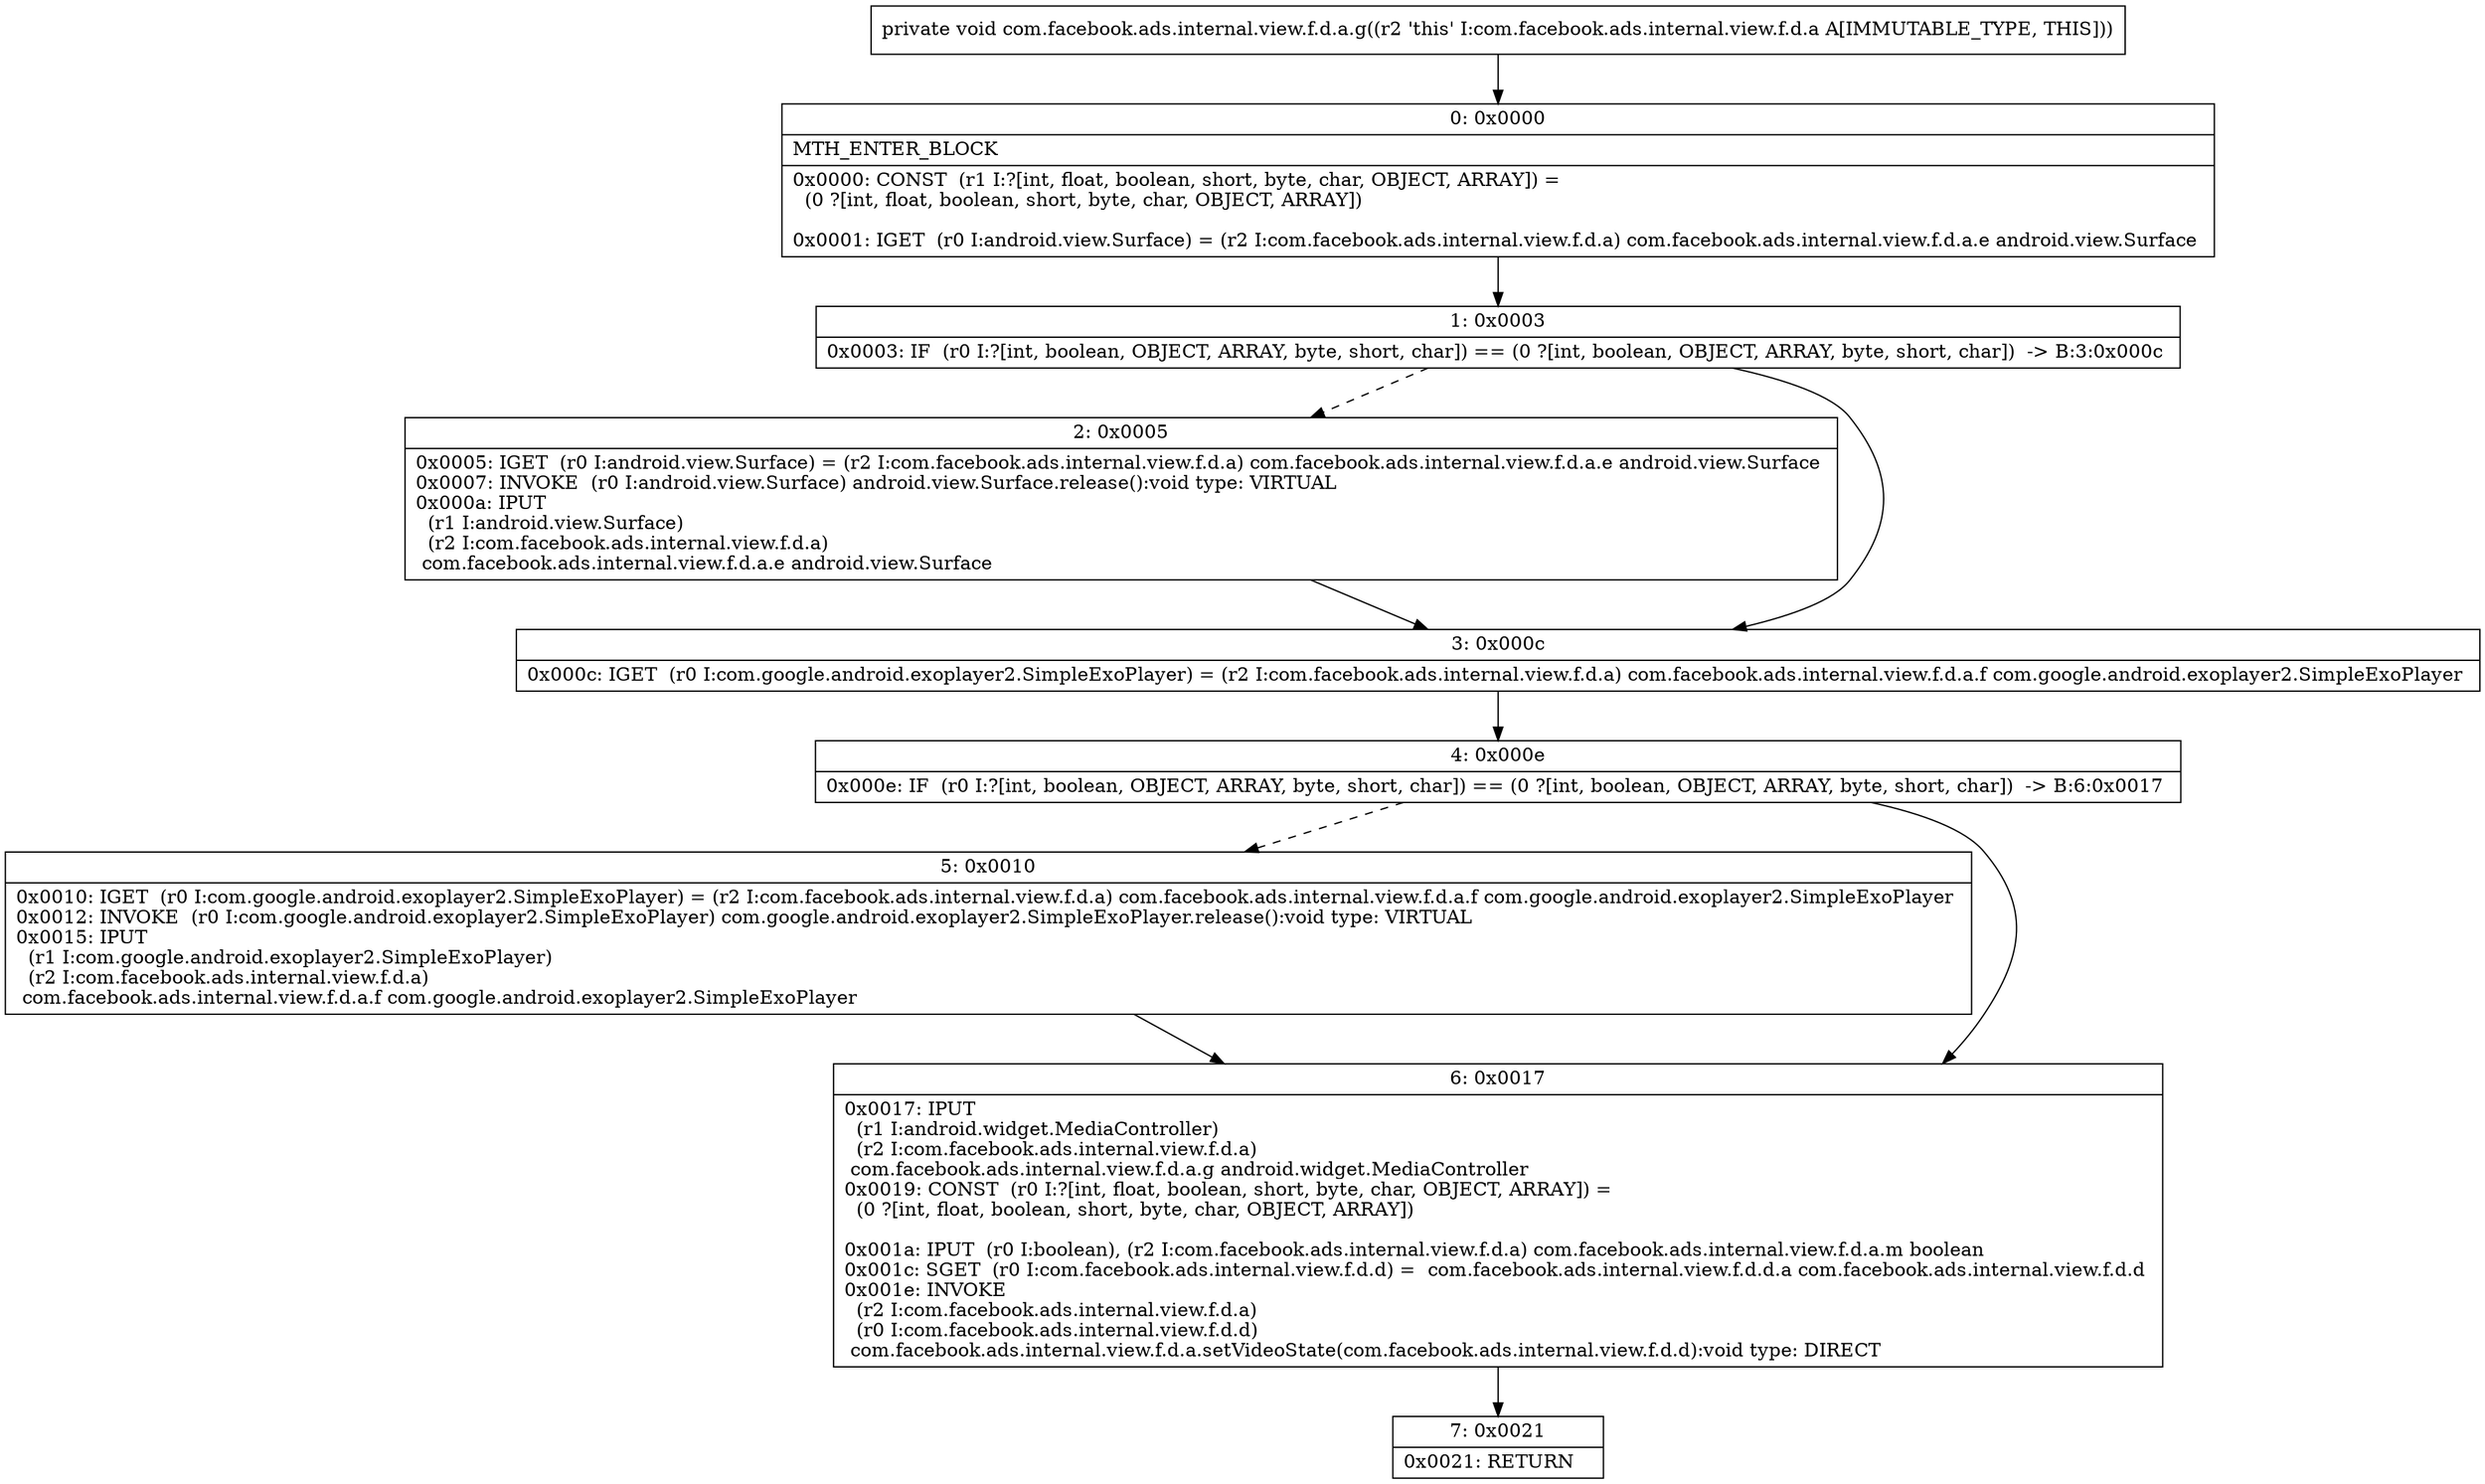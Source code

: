 digraph "CFG forcom.facebook.ads.internal.view.f.d.a.g()V" {
Node_0 [shape=record,label="{0\:\ 0x0000|MTH_ENTER_BLOCK\l|0x0000: CONST  (r1 I:?[int, float, boolean, short, byte, char, OBJECT, ARRAY]) = \l  (0 ?[int, float, boolean, short, byte, char, OBJECT, ARRAY])\l \l0x0001: IGET  (r0 I:android.view.Surface) = (r2 I:com.facebook.ads.internal.view.f.d.a) com.facebook.ads.internal.view.f.d.a.e android.view.Surface \l}"];
Node_1 [shape=record,label="{1\:\ 0x0003|0x0003: IF  (r0 I:?[int, boolean, OBJECT, ARRAY, byte, short, char]) == (0 ?[int, boolean, OBJECT, ARRAY, byte, short, char])  \-\> B:3:0x000c \l}"];
Node_2 [shape=record,label="{2\:\ 0x0005|0x0005: IGET  (r0 I:android.view.Surface) = (r2 I:com.facebook.ads.internal.view.f.d.a) com.facebook.ads.internal.view.f.d.a.e android.view.Surface \l0x0007: INVOKE  (r0 I:android.view.Surface) android.view.Surface.release():void type: VIRTUAL \l0x000a: IPUT  \l  (r1 I:android.view.Surface)\l  (r2 I:com.facebook.ads.internal.view.f.d.a)\l com.facebook.ads.internal.view.f.d.a.e android.view.Surface \l}"];
Node_3 [shape=record,label="{3\:\ 0x000c|0x000c: IGET  (r0 I:com.google.android.exoplayer2.SimpleExoPlayer) = (r2 I:com.facebook.ads.internal.view.f.d.a) com.facebook.ads.internal.view.f.d.a.f com.google.android.exoplayer2.SimpleExoPlayer \l}"];
Node_4 [shape=record,label="{4\:\ 0x000e|0x000e: IF  (r0 I:?[int, boolean, OBJECT, ARRAY, byte, short, char]) == (0 ?[int, boolean, OBJECT, ARRAY, byte, short, char])  \-\> B:6:0x0017 \l}"];
Node_5 [shape=record,label="{5\:\ 0x0010|0x0010: IGET  (r0 I:com.google.android.exoplayer2.SimpleExoPlayer) = (r2 I:com.facebook.ads.internal.view.f.d.a) com.facebook.ads.internal.view.f.d.a.f com.google.android.exoplayer2.SimpleExoPlayer \l0x0012: INVOKE  (r0 I:com.google.android.exoplayer2.SimpleExoPlayer) com.google.android.exoplayer2.SimpleExoPlayer.release():void type: VIRTUAL \l0x0015: IPUT  \l  (r1 I:com.google.android.exoplayer2.SimpleExoPlayer)\l  (r2 I:com.facebook.ads.internal.view.f.d.a)\l com.facebook.ads.internal.view.f.d.a.f com.google.android.exoplayer2.SimpleExoPlayer \l}"];
Node_6 [shape=record,label="{6\:\ 0x0017|0x0017: IPUT  \l  (r1 I:android.widget.MediaController)\l  (r2 I:com.facebook.ads.internal.view.f.d.a)\l com.facebook.ads.internal.view.f.d.a.g android.widget.MediaController \l0x0019: CONST  (r0 I:?[int, float, boolean, short, byte, char, OBJECT, ARRAY]) = \l  (0 ?[int, float, boolean, short, byte, char, OBJECT, ARRAY])\l \l0x001a: IPUT  (r0 I:boolean), (r2 I:com.facebook.ads.internal.view.f.d.a) com.facebook.ads.internal.view.f.d.a.m boolean \l0x001c: SGET  (r0 I:com.facebook.ads.internal.view.f.d.d) =  com.facebook.ads.internal.view.f.d.d.a com.facebook.ads.internal.view.f.d.d \l0x001e: INVOKE  \l  (r2 I:com.facebook.ads.internal.view.f.d.a)\l  (r0 I:com.facebook.ads.internal.view.f.d.d)\l com.facebook.ads.internal.view.f.d.a.setVideoState(com.facebook.ads.internal.view.f.d.d):void type: DIRECT \l}"];
Node_7 [shape=record,label="{7\:\ 0x0021|0x0021: RETURN   \l}"];
MethodNode[shape=record,label="{private void com.facebook.ads.internal.view.f.d.a.g((r2 'this' I:com.facebook.ads.internal.view.f.d.a A[IMMUTABLE_TYPE, THIS])) }"];
MethodNode -> Node_0;
Node_0 -> Node_1;
Node_1 -> Node_2[style=dashed];
Node_1 -> Node_3;
Node_2 -> Node_3;
Node_3 -> Node_4;
Node_4 -> Node_5[style=dashed];
Node_4 -> Node_6;
Node_5 -> Node_6;
Node_6 -> Node_7;
}

